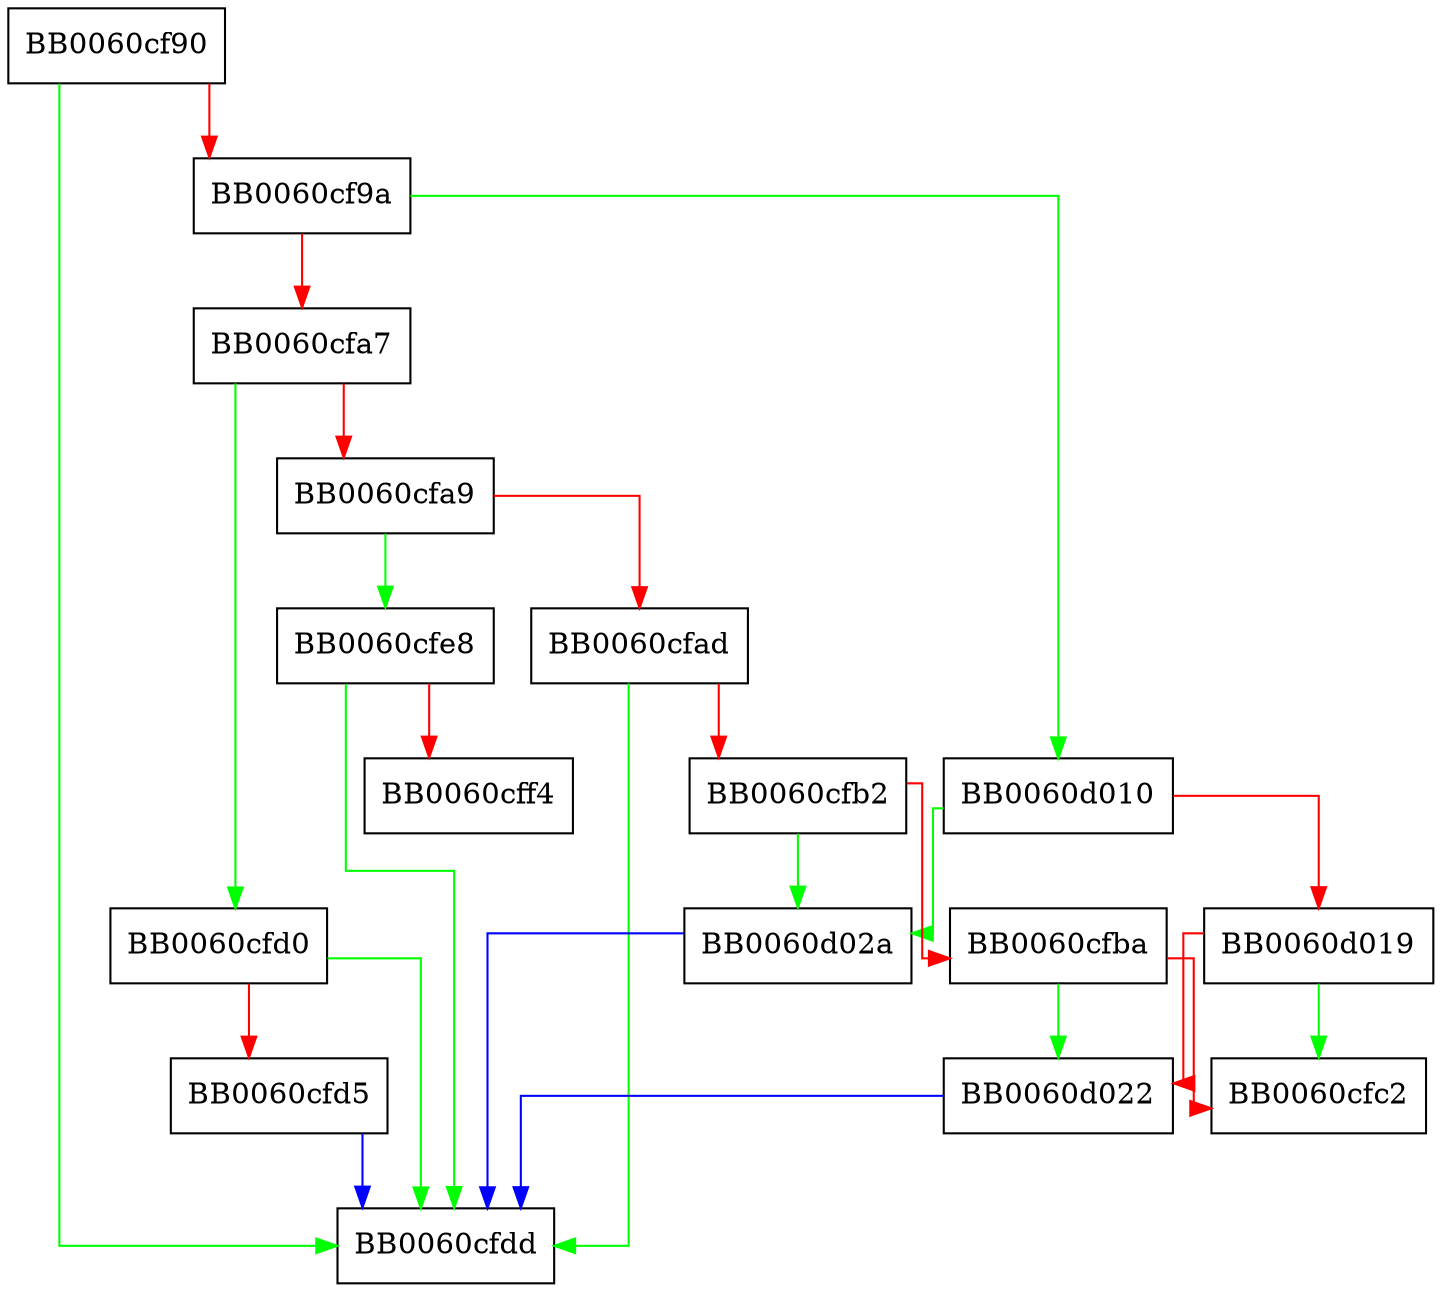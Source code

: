 digraph added_obj_cmp {
  node [shape="box"];
  graph [splines=ortho];
  BB0060cf90 -> BB0060cfdd [color="green"];
  BB0060cf90 -> BB0060cf9a [color="red"];
  BB0060cf9a -> BB0060d010 [color="green"];
  BB0060cf9a -> BB0060cfa7 [color="red"];
  BB0060cfa7 -> BB0060cfd0 [color="green"];
  BB0060cfa7 -> BB0060cfa9 [color="red"];
  BB0060cfa9 -> BB0060cfe8 [color="green"];
  BB0060cfa9 -> BB0060cfad [color="red"];
  BB0060cfad -> BB0060cfdd [color="green"];
  BB0060cfad -> BB0060cfb2 [color="red"];
  BB0060cfb2 -> BB0060d02a [color="green"];
  BB0060cfb2 -> BB0060cfba [color="red"];
  BB0060cfba -> BB0060d022 [color="green"];
  BB0060cfba -> BB0060cfc2 [color="red"];
  BB0060cfd0 -> BB0060cfdd [color="green"];
  BB0060cfd0 -> BB0060cfd5 [color="red"];
  BB0060cfd5 -> BB0060cfdd [color="blue"];
  BB0060cfe8 -> BB0060cfdd [color="green"];
  BB0060cfe8 -> BB0060cff4 [color="red"];
  BB0060d010 -> BB0060d02a [color="green"];
  BB0060d010 -> BB0060d019 [color="red"];
  BB0060d019 -> BB0060cfc2 [color="green"];
  BB0060d019 -> BB0060d022 [color="red"];
  BB0060d022 -> BB0060cfdd [color="blue"];
  BB0060d02a -> BB0060cfdd [color="blue"];
}